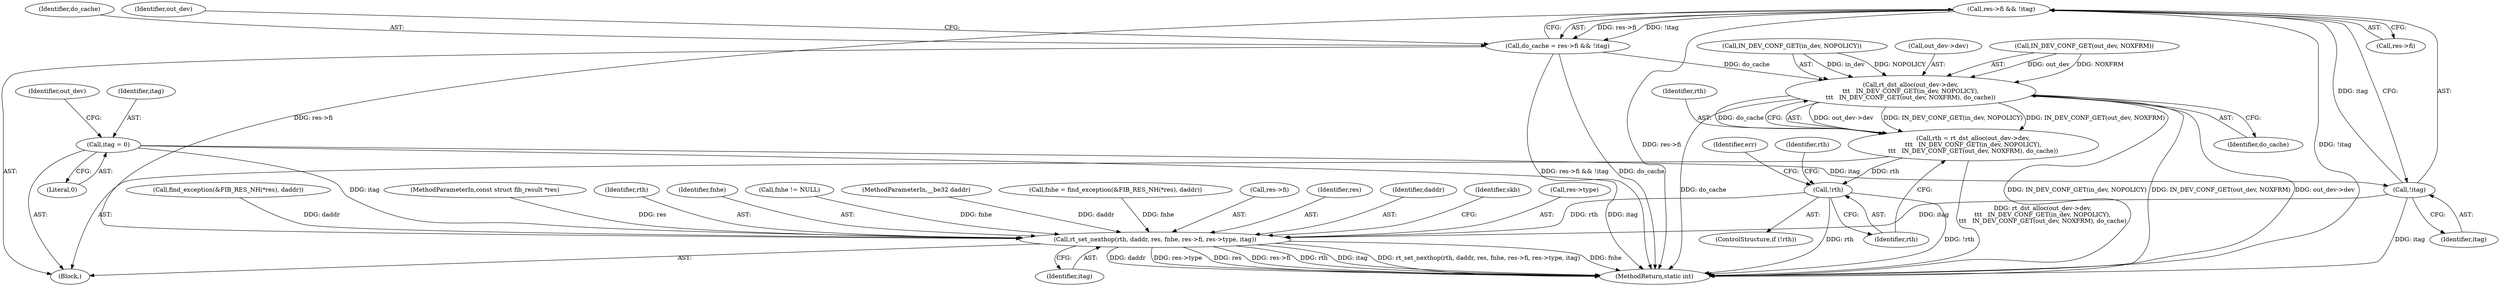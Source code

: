 digraph "0_linux_df4d92549f23e1c037e83323aff58a21b3de7fe0_0@pointer" {
"1000171" [label="(Call,res->fi && !itag)"];
"1000175" [label="(Call,!itag)"];
"1000120" [label="(Call,itag = 0)"];
"1000169" [label="(Call,do_cache = res->fi && !itag)"];
"1000275" [label="(Call,rt_dst_alloc(out_dev->dev,\n\t\t\t   IN_DEV_CONF_GET(in_dev, NOPOLICY),\n\t\t\t   IN_DEV_CONF_GET(out_dev, NOXFRM), do_cache))"];
"1000273" [label="(Call,rth = rt_dst_alloc(out_dev->dev,\n\t\t\t   IN_DEV_CONF_GET(in_dev, NOPOLICY),\n\t\t\t   IN_DEV_CONF_GET(out_dev, NOXFRM), do_cache))"];
"1000287" [label="(Call,!rth)"];
"1000364" [label="(Call,rt_set_nexthop(rth, daddr, res, fnhe, res->fi, res->type, itag))"];
"1000285" [label="(Identifier,do_cache)"];
"1000365" [label="(Identifier,rth)"];
"1000109" [label="(Block,)"];
"1000274" [label="(Identifier,rth)"];
"1000279" [label="(Call,IN_DEV_CONF_GET(in_dev, NOPOLICY))"];
"1000368" [label="(Identifier,fnhe)"];
"1000244" [label="(Call,fnhe != NULL)"];
"1000106" [label="(MethodParameterIn,__be32 daddr)"];
"1000170" [label="(Identifier,do_cache)"];
"1000291" [label="(Identifier,err)"];
"1000232" [label="(Call,fnhe = find_exception(&FIB_RES_NH(*res), daddr))"];
"1000288" [label="(Identifier,rth)"];
"1000120" [label="(Call,itag = 0)"];
"1000297" [label="(Identifier,rth)"];
"1000286" [label="(ControlStructure,if (!rth))"];
"1000180" [label="(Identifier,out_dev)"];
"1000375" [label="(Identifier,itag)"];
"1000275" [label="(Call,rt_dst_alloc(out_dev->dev,\n\t\t\t   IN_DEV_CONF_GET(in_dev, NOPOLICY),\n\t\t\t   IN_DEV_CONF_GET(out_dev, NOXFRM), do_cache))"];
"1000369" [label="(Call,res->fi)"];
"1000124" [label="(Identifier,out_dev)"];
"1000276" [label="(Call,out_dev->dev)"];
"1000176" [label="(Identifier,itag)"];
"1000389" [label="(MethodReturn,static int)"];
"1000367" [label="(Identifier,res)"];
"1000366" [label="(Identifier,daddr)"];
"1000282" [label="(Call,IN_DEV_CONF_GET(out_dev, NOXFRM))"];
"1000377" [label="(Identifier,skb)"];
"1000287" [label="(Call,!rth)"];
"1000175" [label="(Call,!itag)"];
"1000172" [label="(Call,res->fi)"];
"1000273" [label="(Call,rth = rt_dst_alloc(out_dev->dev,\n\t\t\t   IN_DEV_CONF_GET(in_dev, NOPOLICY),\n\t\t\t   IN_DEV_CONF_GET(out_dev, NOXFRM), do_cache))"];
"1000372" [label="(Call,res->type)"];
"1000364" [label="(Call,rt_set_nexthop(rth, daddr, res, fnhe, res->fi, res->type, itag))"];
"1000234" [label="(Call,find_exception(&FIB_RES_NH(*res), daddr))"];
"1000171" [label="(Call,res->fi && !itag)"];
"1000169" [label="(Call,do_cache = res->fi && !itag)"];
"1000122" [label="(Literal,0)"];
"1000104" [label="(MethodParameterIn,const struct fib_result *res)"];
"1000121" [label="(Identifier,itag)"];
"1000171" -> "1000169"  [label="AST: "];
"1000171" -> "1000172"  [label="CFG: "];
"1000171" -> "1000175"  [label="CFG: "];
"1000172" -> "1000171"  [label="AST: "];
"1000175" -> "1000171"  [label="AST: "];
"1000169" -> "1000171"  [label="CFG: "];
"1000171" -> "1000389"  [label="DDG: res->fi"];
"1000171" -> "1000389"  [label="DDG: !itag"];
"1000171" -> "1000169"  [label="DDG: res->fi"];
"1000171" -> "1000169"  [label="DDG: !itag"];
"1000175" -> "1000171"  [label="DDG: itag"];
"1000171" -> "1000364"  [label="DDG: res->fi"];
"1000175" -> "1000176"  [label="CFG: "];
"1000176" -> "1000175"  [label="AST: "];
"1000175" -> "1000389"  [label="DDG: itag"];
"1000120" -> "1000175"  [label="DDG: itag"];
"1000175" -> "1000364"  [label="DDG: itag"];
"1000120" -> "1000109"  [label="AST: "];
"1000120" -> "1000122"  [label="CFG: "];
"1000121" -> "1000120"  [label="AST: "];
"1000122" -> "1000120"  [label="AST: "];
"1000124" -> "1000120"  [label="CFG: "];
"1000120" -> "1000389"  [label="DDG: itag"];
"1000120" -> "1000364"  [label="DDG: itag"];
"1000169" -> "1000109"  [label="AST: "];
"1000170" -> "1000169"  [label="AST: "];
"1000180" -> "1000169"  [label="CFG: "];
"1000169" -> "1000389"  [label="DDG: res->fi && !itag"];
"1000169" -> "1000389"  [label="DDG: do_cache"];
"1000169" -> "1000275"  [label="DDG: do_cache"];
"1000275" -> "1000273"  [label="AST: "];
"1000275" -> "1000285"  [label="CFG: "];
"1000276" -> "1000275"  [label="AST: "];
"1000279" -> "1000275"  [label="AST: "];
"1000282" -> "1000275"  [label="AST: "];
"1000285" -> "1000275"  [label="AST: "];
"1000273" -> "1000275"  [label="CFG: "];
"1000275" -> "1000389"  [label="DDG: do_cache"];
"1000275" -> "1000389"  [label="DDG: IN_DEV_CONF_GET(out_dev, NOXFRM)"];
"1000275" -> "1000389"  [label="DDG: out_dev->dev"];
"1000275" -> "1000389"  [label="DDG: IN_DEV_CONF_GET(in_dev, NOPOLICY)"];
"1000275" -> "1000273"  [label="DDG: out_dev->dev"];
"1000275" -> "1000273"  [label="DDG: IN_DEV_CONF_GET(in_dev, NOPOLICY)"];
"1000275" -> "1000273"  [label="DDG: IN_DEV_CONF_GET(out_dev, NOXFRM)"];
"1000275" -> "1000273"  [label="DDG: do_cache"];
"1000279" -> "1000275"  [label="DDG: in_dev"];
"1000279" -> "1000275"  [label="DDG: NOPOLICY"];
"1000282" -> "1000275"  [label="DDG: out_dev"];
"1000282" -> "1000275"  [label="DDG: NOXFRM"];
"1000273" -> "1000109"  [label="AST: "];
"1000274" -> "1000273"  [label="AST: "];
"1000288" -> "1000273"  [label="CFG: "];
"1000273" -> "1000389"  [label="DDG: rt_dst_alloc(out_dev->dev,\n\t\t\t   IN_DEV_CONF_GET(in_dev, NOPOLICY),\n\t\t\t   IN_DEV_CONF_GET(out_dev, NOXFRM), do_cache)"];
"1000273" -> "1000287"  [label="DDG: rth"];
"1000287" -> "1000286"  [label="AST: "];
"1000287" -> "1000288"  [label="CFG: "];
"1000288" -> "1000287"  [label="AST: "];
"1000291" -> "1000287"  [label="CFG: "];
"1000297" -> "1000287"  [label="CFG: "];
"1000287" -> "1000389"  [label="DDG: !rth"];
"1000287" -> "1000389"  [label="DDG: rth"];
"1000287" -> "1000364"  [label="DDG: rth"];
"1000364" -> "1000109"  [label="AST: "];
"1000364" -> "1000375"  [label="CFG: "];
"1000365" -> "1000364"  [label="AST: "];
"1000366" -> "1000364"  [label="AST: "];
"1000367" -> "1000364"  [label="AST: "];
"1000368" -> "1000364"  [label="AST: "];
"1000369" -> "1000364"  [label="AST: "];
"1000372" -> "1000364"  [label="AST: "];
"1000375" -> "1000364"  [label="AST: "];
"1000377" -> "1000364"  [label="CFG: "];
"1000364" -> "1000389"  [label="DDG: res"];
"1000364" -> "1000389"  [label="DDG: res->fi"];
"1000364" -> "1000389"  [label="DDG: rth"];
"1000364" -> "1000389"  [label="DDG: itag"];
"1000364" -> "1000389"  [label="DDG: rt_set_nexthop(rth, daddr, res, fnhe, res->fi, res->type, itag)"];
"1000364" -> "1000389"  [label="DDG: fnhe"];
"1000364" -> "1000389"  [label="DDG: daddr"];
"1000364" -> "1000389"  [label="DDG: res->type"];
"1000234" -> "1000364"  [label="DDG: daddr"];
"1000106" -> "1000364"  [label="DDG: daddr"];
"1000104" -> "1000364"  [label="DDG: res"];
"1000232" -> "1000364"  [label="DDG: fnhe"];
"1000244" -> "1000364"  [label="DDG: fnhe"];
}

